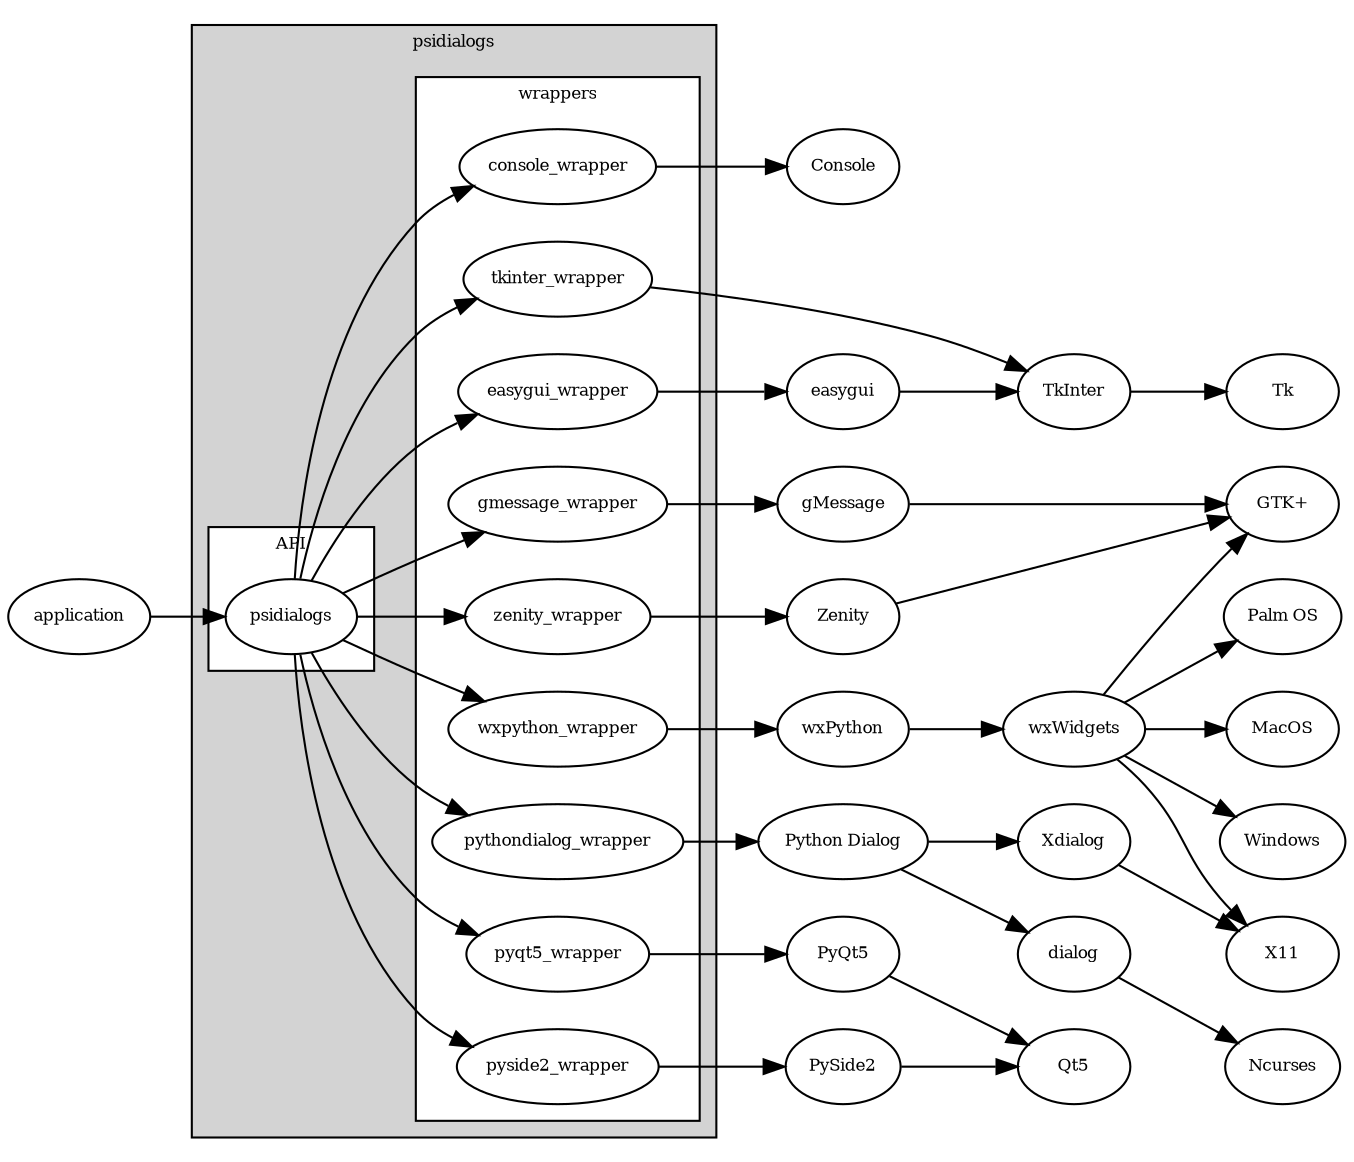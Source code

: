 digraph G {
rankdir=LR;
node [fontsize=8];
fontsize=8;

subgraph cluster_0 {
	label = "psidialogs";
	style=filled;
	fillcolor=lightgrey;
	subgraph cluster_1 {
		label = "API";
		style=filled;
		fillcolor=white;

		psidialogs;
	}
	subgraph cluster_2 {
		style=filled;
		fillcolor=white;
		label = "wrappers";

		psidialogs -> console_wrapper;
		psidialogs -> easygui_wrapper;
		psidialogs -> gmessage_wrapper;
		psidialogs -> pyqt5_wrapper;
		psidialogs -> pyside2_wrapper;
		psidialogs -> pythondialog_wrapper;
		psidialogs -> tkinter_wrapper;
		psidialogs -> wxpython_wrapper;
		psidialogs -> zenity_wrapper;
	}
}
console_wrapper -> Console;
easygui_wrapper -> easygui -> TkInter -> Tk;
gmessage_wrapper -> gMessage -> "GTK+";
pyqt5_wrapper -> PyQt5 -> Qt5;
pyside2_wrapper -> PySide2 -> Qt5;
pythondialog_wrapper -> "Python Dialog" -> Xdialog -> X11;
"Python Dialog"  -> dialog -> Ncurses;
tkinter_wrapper -> TkInter;
zenity_wrapper -> Zenity -> "GTK+";

wxpython_wrapper -> wxPython -> wxWidgets;
wxWidgets -> "GTK+";
wxWidgets -> MacOS;
wxWidgets -> Windows;
wxWidgets -> "Palm OS";
wxWidgets -> X11;

application -> psidialogs;
}
